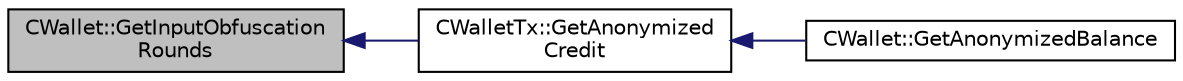 digraph "CWallet::GetInputObfuscationRounds"
{
  edge [fontname="Helvetica",fontsize="10",labelfontname="Helvetica",labelfontsize="10"];
  node [fontname="Helvetica",fontsize="10",shape=record];
  rankdir="LR";
  Node353 [label="CWallet::GetInputObfuscation\lRounds",height=0.2,width=0.4,color="black", fillcolor="grey75", style="filled", fontcolor="black"];
  Node353 -> Node354 [dir="back",color="midnightblue",fontsize="10",style="solid",fontname="Helvetica"];
  Node354 [label="CWalletTx::GetAnonymized\lCredit",height=0.2,width=0.4,color="black", fillcolor="white", style="filled",URL="$class_c_wallet_tx.html#a49cae757845e1bf0cb3c8e17bd96d4a1"];
  Node354 -> Node355 [dir="back",color="midnightblue",fontsize="10",style="solid",fontname="Helvetica"];
  Node355 [label="CWallet::GetAnonymizedBalance",height=0.2,width=0.4,color="black", fillcolor="white", style="filled",URL="$group___actions.html#gad71e805ab9614962a57cb931e91b4297"];
}

